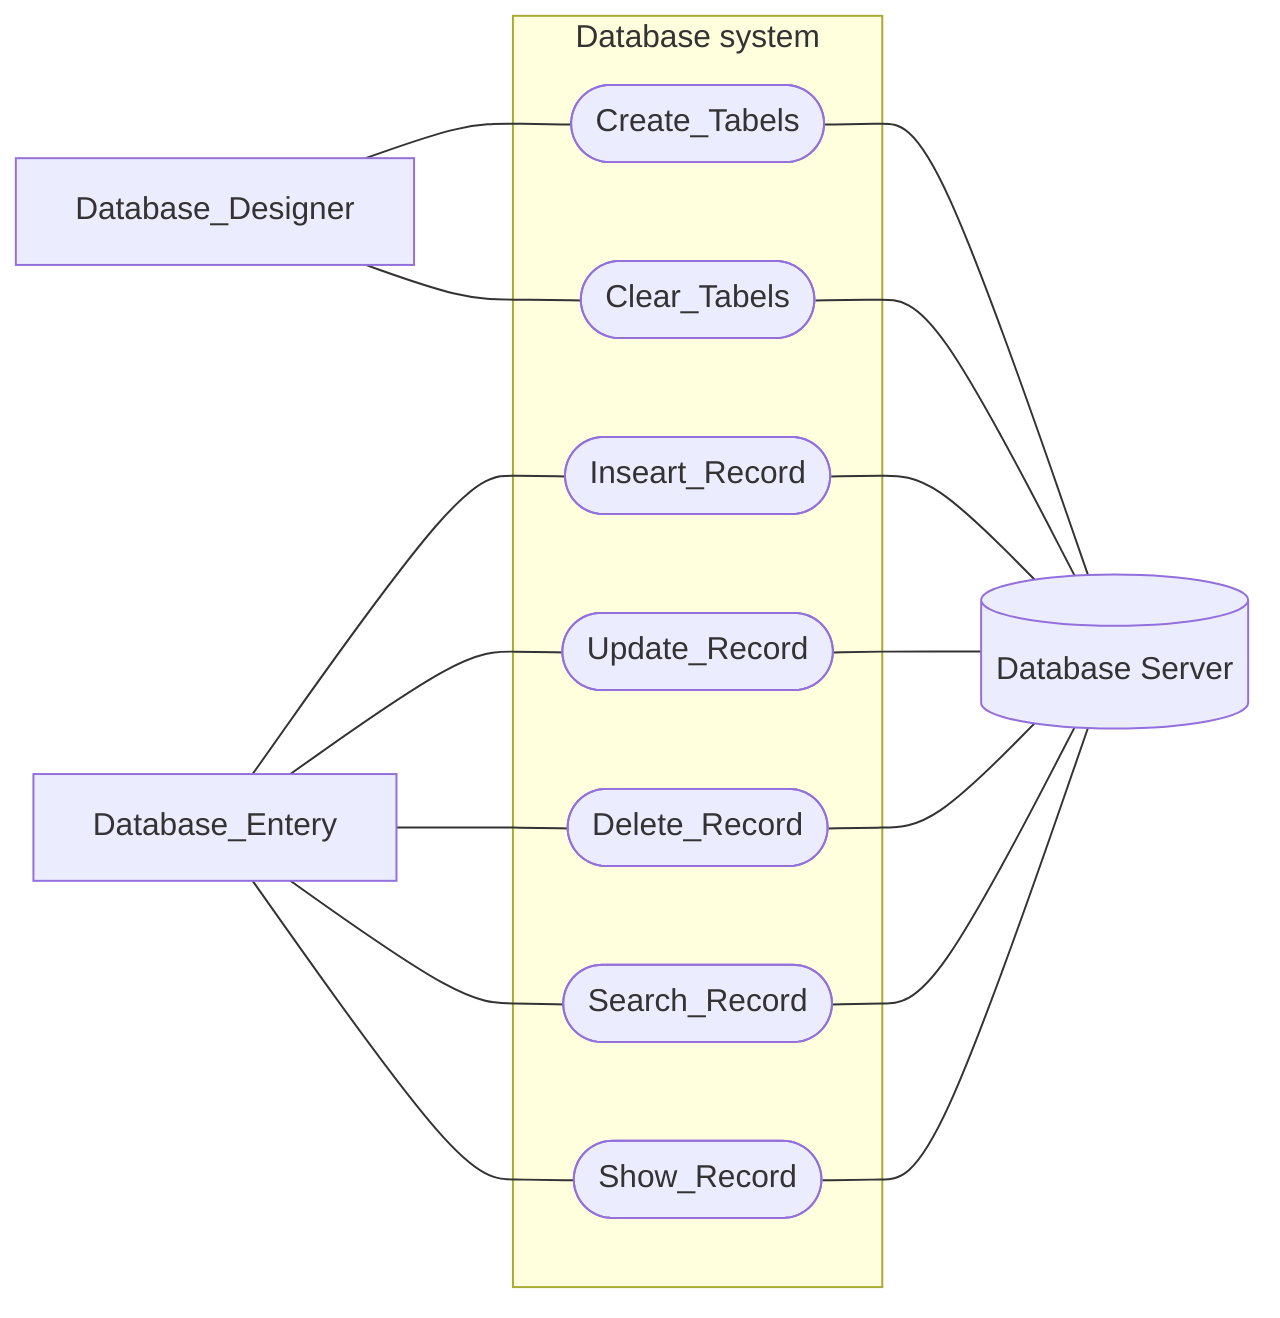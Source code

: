 flowchart LR

    subgraph Database system
        direction TB
        Create_Tabels([Create_Tabels])
        Clear_Tabels([Clear_Tabels]) 
        Update_Record([Update_Record])
        Delete_Record([Delete_Record])
        Search_Record([Search_Record])
        Show_Record([Show_Record])
        Inseart_Record([Inseart_Record])
        
  end

Database_Designer --- Create_Tabels ---   Server[(Database Server)]
Database_Designer --- Clear_Tabels  ---   Server[(Database Server)]
Database_Entery ---Inseart_Record   ---   Server[(Database Server)]
Database_Entery ---Update_Record    ---   Server[(Database Server)]
Database_Entery ---Delete_Record    ---   Server[(Database Server)]
Database_Entery ---Search_Record    ---   Server[(Database Server)]
Database_Entery ---Show_Record  ---   Server[(Database Server)]